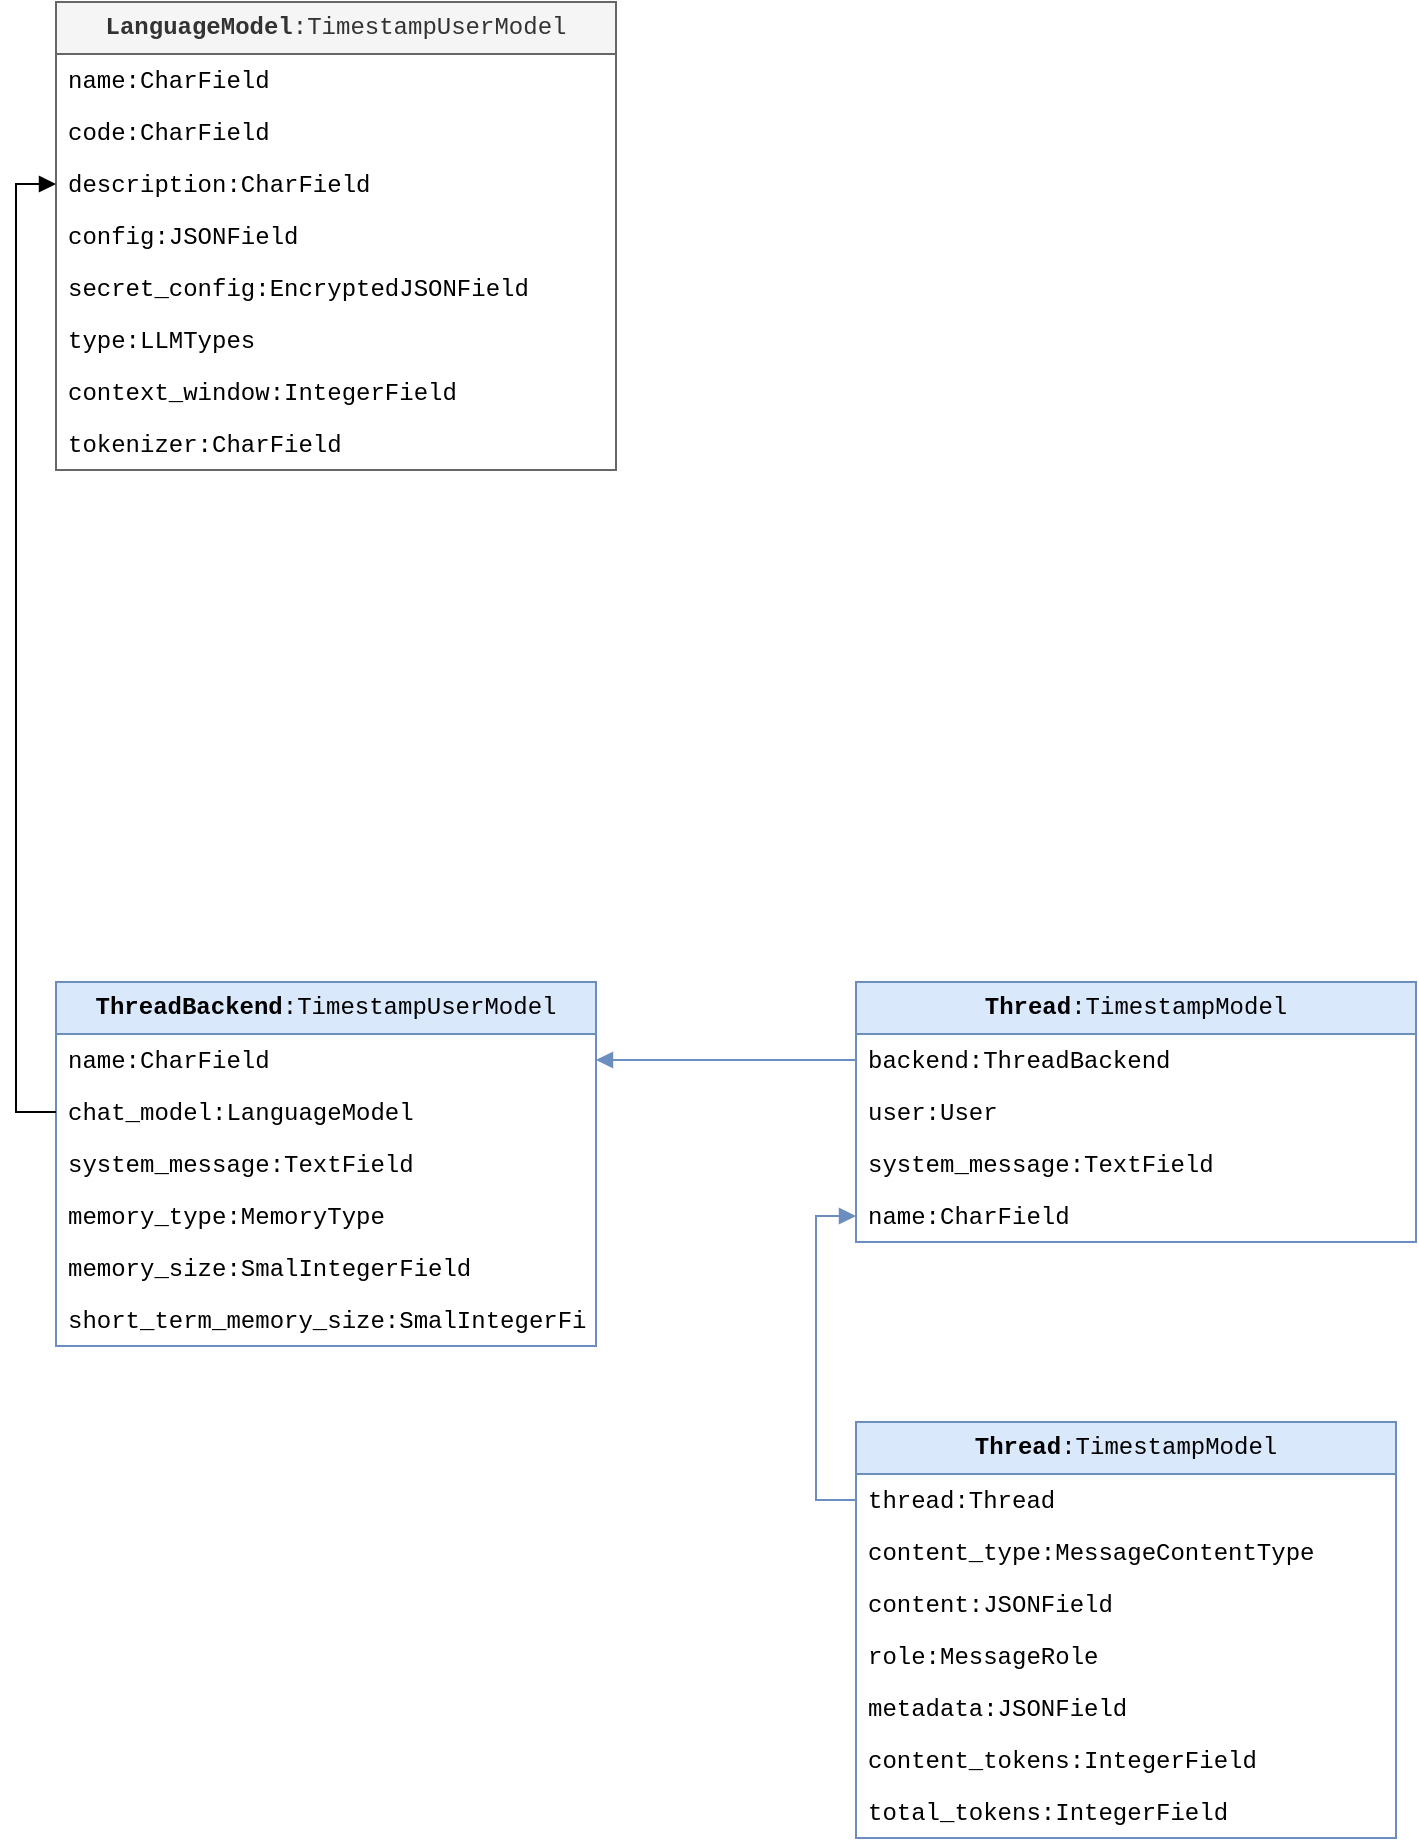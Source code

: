 <mxfile version="25.0.3" pages="2">
  <diagram name="Models Structure" id="N8kx928MpZzKWESpHVMp">
    <mxGraphModel dx="2876" dy="1171" grid="1" gridSize="10" guides="1" tooltips="1" connect="1" arrows="1" fold="1" page="1" pageScale="1" pageWidth="827" pageHeight="1169" math="0" shadow="0">
      <root>
        <mxCell id="0" />
        <mxCell id="1" parent="0" />
        <mxCell id="GPXsFmIeqxhoy0Koj7Uo-5" value="&lt;b&gt;LanguageModel&lt;/b&gt;&lt;span style=&quot;background-color: initial;&quot;&gt;:&lt;/span&gt;&lt;span style=&quot;background-color: initial;&quot;&gt;TimestampUserModel&lt;/span&gt;" style="swimlane;fontStyle=0;childLayout=stackLayout;horizontal=1;startSize=26;fillColor=#f5f5f5;horizontalStack=0;resizeParent=1;resizeParentMax=0;resizeLast=0;collapsible=1;marginBottom=0;whiteSpace=wrap;html=1;fontColor=#333333;strokeColor=#666666;fontFamily=Courier New;" parent="1" vertex="1">
          <mxGeometry x="-760" y="190" width="280" height="234" as="geometry" />
        </mxCell>
        <mxCell id="GPXsFmIeqxhoy0Koj7Uo-6" value="name:CharField" style="text;strokeColor=none;fillColor=none;align=left;verticalAlign=top;spacingLeft=4;spacingRight=4;overflow=hidden;rotatable=0;points=[[0,0.5],[1,0.5]];portConstraint=eastwest;whiteSpace=wrap;html=1;fontFamily=Courier New;" parent="GPXsFmIeqxhoy0Koj7Uo-5" vertex="1">
          <mxGeometry y="26" width="280" height="26" as="geometry" />
        </mxCell>
        <mxCell id="GPXsFmIeqxhoy0Koj7Uo-7" value="code:CharField" style="text;strokeColor=none;fillColor=none;align=left;verticalAlign=top;spacingLeft=4;spacingRight=4;overflow=hidden;rotatable=0;points=[[0,0.5],[1,0.5]];portConstraint=eastwest;whiteSpace=wrap;html=1;fontFamily=Courier New;" parent="GPXsFmIeqxhoy0Koj7Uo-5" vertex="1">
          <mxGeometry y="52" width="280" height="26" as="geometry" />
        </mxCell>
        <mxCell id="GPXsFmIeqxhoy0Koj7Uo-8" value="description:CharField" style="text;strokeColor=none;fillColor=none;align=left;verticalAlign=top;spacingLeft=4;spacingRight=4;overflow=hidden;rotatable=0;points=[[0,0.5],[1,0.5]];portConstraint=eastwest;whiteSpace=wrap;html=1;fontFamily=Courier New;" parent="GPXsFmIeqxhoy0Koj7Uo-5" vertex="1">
          <mxGeometry y="78" width="280" height="26" as="geometry" />
        </mxCell>
        <mxCell id="_80DmPrsLnMzwA6F-M8a-1" value="config:JSONField" style="text;strokeColor=none;fillColor=none;align=left;verticalAlign=top;spacingLeft=4;spacingRight=4;overflow=hidden;rotatable=0;points=[[0,0.5],[1,0.5]];portConstraint=eastwest;whiteSpace=wrap;html=1;fontFamily=Courier New;" vertex="1" parent="GPXsFmIeqxhoy0Koj7Uo-5">
          <mxGeometry y="104" width="280" height="26" as="geometry" />
        </mxCell>
        <mxCell id="_80DmPrsLnMzwA6F-M8a-2" value="secret_config:EncryptedJSONField" style="text;strokeColor=none;fillColor=none;align=left;verticalAlign=top;spacingLeft=4;spacingRight=4;overflow=hidden;rotatable=0;points=[[0,0.5],[1,0.5]];portConstraint=eastwest;whiteSpace=wrap;html=1;fontFamily=Courier New;" vertex="1" parent="GPXsFmIeqxhoy0Koj7Uo-5">
          <mxGeometry y="130" width="280" height="26" as="geometry" />
        </mxCell>
        <mxCell id="_80DmPrsLnMzwA6F-M8a-3" value="type:LLMTypes" style="text;strokeColor=none;fillColor=none;align=left;verticalAlign=top;spacingLeft=4;spacingRight=4;overflow=hidden;rotatable=0;points=[[0,0.5],[1,0.5]];portConstraint=eastwest;whiteSpace=wrap;html=1;fontFamily=Courier New;" vertex="1" parent="GPXsFmIeqxhoy0Koj7Uo-5">
          <mxGeometry y="156" width="280" height="26" as="geometry" />
        </mxCell>
        <mxCell id="_80DmPrsLnMzwA6F-M8a-4" value="context_window:IntegerField" style="text;strokeColor=none;fillColor=none;align=left;verticalAlign=top;spacingLeft=4;spacingRight=4;overflow=hidden;rotatable=0;points=[[0,0.5],[1,0.5]];portConstraint=eastwest;whiteSpace=wrap;html=1;fontFamily=Courier New;" vertex="1" parent="GPXsFmIeqxhoy0Koj7Uo-5">
          <mxGeometry y="182" width="280" height="26" as="geometry" />
        </mxCell>
        <mxCell id="_80DmPrsLnMzwA6F-M8a-5" value="tokenizer:CharField" style="text;strokeColor=none;fillColor=none;align=left;verticalAlign=top;spacingLeft=4;spacingRight=4;overflow=hidden;rotatable=0;points=[[0,0.5],[1,0.5]];portConstraint=eastwest;whiteSpace=wrap;html=1;fontFamily=Courier New;" vertex="1" parent="GPXsFmIeqxhoy0Koj7Uo-5">
          <mxGeometry y="208" width="280" height="26" as="geometry" />
        </mxCell>
        <mxCell id="_80DmPrsLnMzwA6F-M8a-6" value="&lt;b&gt;ThreadBackend&lt;/b&gt;&lt;span style=&quot;background-color: initial;&quot;&gt;:&lt;/span&gt;&lt;span style=&quot;background-color: initial;&quot;&gt;TimestampUserModel&lt;/span&gt;" style="swimlane;fontStyle=0;childLayout=stackLayout;horizontal=1;startSize=26;fillColor=#dae8fc;horizontalStack=0;resizeParent=1;resizeParentMax=0;resizeLast=0;collapsible=1;marginBottom=0;whiteSpace=wrap;html=1;strokeColor=#6c8ebf;fontFamily=Courier New;" vertex="1" parent="1">
          <mxGeometry x="-760" y="680" width="270" height="182" as="geometry" />
        </mxCell>
        <mxCell id="_80DmPrsLnMzwA6F-M8a-7" value="name:CharField" style="text;strokeColor=none;fillColor=none;align=left;verticalAlign=top;spacingLeft=4;spacingRight=4;overflow=hidden;rotatable=0;points=[[0,0.5],[1,0.5]];portConstraint=eastwest;whiteSpace=wrap;html=1;fontFamily=Courier New;" vertex="1" parent="_80DmPrsLnMzwA6F-M8a-6">
          <mxGeometry y="26" width="270" height="26" as="geometry" />
        </mxCell>
        <mxCell id="_80DmPrsLnMzwA6F-M8a-8" value="chat_model:LanguageModel" style="text;strokeColor=none;fillColor=none;align=left;verticalAlign=top;spacingLeft=4;spacingRight=4;overflow=hidden;rotatable=0;points=[[0,0.5],[1,0.5]];portConstraint=eastwest;whiteSpace=wrap;html=1;fontFamily=Courier New;" vertex="1" parent="_80DmPrsLnMzwA6F-M8a-6">
          <mxGeometry y="52" width="270" height="26" as="geometry" />
        </mxCell>
        <mxCell id="_80DmPrsLnMzwA6F-M8a-9" value="system_message:TextField" style="text;strokeColor=none;fillColor=none;align=left;verticalAlign=top;spacingLeft=4;spacingRight=4;overflow=hidden;rotatable=0;points=[[0,0.5],[1,0.5]];portConstraint=eastwest;whiteSpace=wrap;html=1;fontFamily=Courier New;" vertex="1" parent="_80DmPrsLnMzwA6F-M8a-6">
          <mxGeometry y="78" width="270" height="26" as="geometry" />
        </mxCell>
        <mxCell id="_80DmPrsLnMzwA6F-M8a-10" value="memory_type:MemoryType" style="text;strokeColor=none;fillColor=none;align=left;verticalAlign=top;spacingLeft=4;spacingRight=4;overflow=hidden;rotatable=0;points=[[0,0.5],[1,0.5]];portConstraint=eastwest;whiteSpace=wrap;html=1;fontFamily=Courier New;" vertex="1" parent="_80DmPrsLnMzwA6F-M8a-6">
          <mxGeometry y="104" width="270" height="26" as="geometry" />
        </mxCell>
        <mxCell id="_80DmPrsLnMzwA6F-M8a-11" value="memory_size:SmalIntegerField" style="text;strokeColor=none;fillColor=none;align=left;verticalAlign=top;spacingLeft=4;spacingRight=4;overflow=hidden;rotatable=0;points=[[0,0.5],[1,0.5]];portConstraint=eastwest;whiteSpace=wrap;html=1;fontFamily=Courier New;" vertex="1" parent="_80DmPrsLnMzwA6F-M8a-6">
          <mxGeometry y="130" width="270" height="26" as="geometry" />
        </mxCell>
        <mxCell id="_80DmPrsLnMzwA6F-M8a-12" value="short_term_memory_size:SmalIntegerField" style="text;strokeColor=none;fillColor=none;align=left;verticalAlign=top;spacingLeft=4;spacingRight=4;overflow=hidden;rotatable=0;points=[[0,0.5],[1,0.5]];portConstraint=eastwest;whiteSpace=wrap;html=1;fontFamily=Courier New;" vertex="1" parent="_80DmPrsLnMzwA6F-M8a-6">
          <mxGeometry y="156" width="270" height="26" as="geometry" />
        </mxCell>
        <mxCell id="_80DmPrsLnMzwA6F-M8a-15" value="&lt;b&gt;Thread&lt;/b&gt;&lt;span style=&quot;background-color: initial;&quot;&gt;:&lt;/span&gt;&lt;span style=&quot;background-color: initial;&quot;&gt;TimestampModel&lt;/span&gt;" style="swimlane;fontStyle=0;childLayout=stackLayout;horizontal=1;startSize=26;fillColor=#dae8fc;horizontalStack=0;resizeParent=1;resizeParentMax=0;resizeLast=0;collapsible=1;marginBottom=0;whiteSpace=wrap;html=1;strokeColor=#6c8ebf;fontFamily=Courier New;" vertex="1" parent="1">
          <mxGeometry x="-360" y="680" width="280" height="130" as="geometry" />
        </mxCell>
        <mxCell id="_80DmPrsLnMzwA6F-M8a-16" value="backend:ThreadBackend" style="text;strokeColor=none;fillColor=none;align=left;verticalAlign=top;spacingLeft=4;spacingRight=4;overflow=hidden;rotatable=0;points=[[0,0.5],[1,0.5]];portConstraint=eastwest;whiteSpace=wrap;html=1;fontFamily=Courier New;" vertex="1" parent="_80DmPrsLnMzwA6F-M8a-15">
          <mxGeometry y="26" width="280" height="26" as="geometry" />
        </mxCell>
        <mxCell id="_80DmPrsLnMzwA6F-M8a-17" value="user:User" style="text;strokeColor=none;fillColor=none;align=left;verticalAlign=top;spacingLeft=4;spacingRight=4;overflow=hidden;rotatable=0;points=[[0,0.5],[1,0.5]];portConstraint=eastwest;whiteSpace=wrap;html=1;fontFamily=Courier New;" vertex="1" parent="_80DmPrsLnMzwA6F-M8a-15">
          <mxGeometry y="52" width="280" height="26" as="geometry" />
        </mxCell>
        <mxCell id="_80DmPrsLnMzwA6F-M8a-18" value="system_message:TextField" style="text;strokeColor=none;fillColor=none;align=left;verticalAlign=top;spacingLeft=4;spacingRight=4;overflow=hidden;rotatable=0;points=[[0,0.5],[1,0.5]];portConstraint=eastwest;whiteSpace=wrap;html=1;fontFamily=Courier New;" vertex="1" parent="_80DmPrsLnMzwA6F-M8a-15">
          <mxGeometry y="78" width="280" height="26" as="geometry" />
        </mxCell>
        <mxCell id="_80DmPrsLnMzwA6F-M8a-19" value="name:CharField" style="text;strokeColor=none;fillColor=none;align=left;verticalAlign=top;spacingLeft=4;spacingRight=4;overflow=hidden;rotatable=0;points=[[0,0.5],[1,0.5]];portConstraint=eastwest;whiteSpace=wrap;html=1;fontFamily=Courier New;" vertex="1" parent="_80DmPrsLnMzwA6F-M8a-15">
          <mxGeometry y="104" width="280" height="26" as="geometry" />
        </mxCell>
        <mxCell id="_80DmPrsLnMzwA6F-M8a-22" value="&lt;b&gt;Thread&lt;/b&gt;&lt;span style=&quot;background-color: initial;&quot;&gt;:&lt;/span&gt;&lt;span style=&quot;background-color: initial;&quot;&gt;TimestampModel&lt;/span&gt;" style="swimlane;fontStyle=0;childLayout=stackLayout;horizontal=1;startSize=26;fillColor=#dae8fc;horizontalStack=0;resizeParent=1;resizeParentMax=0;resizeLast=0;collapsible=1;marginBottom=0;whiteSpace=wrap;html=1;strokeColor=#6c8ebf;fontFamily=Courier New;" vertex="1" parent="1">
          <mxGeometry x="-360" y="900" width="270" height="208" as="geometry" />
        </mxCell>
        <mxCell id="_80DmPrsLnMzwA6F-M8a-23" value="thread:Thread" style="text;strokeColor=none;fillColor=none;align=left;verticalAlign=top;spacingLeft=4;spacingRight=4;overflow=hidden;rotatable=0;points=[[0,0.5],[1,0.5]];portConstraint=eastwest;whiteSpace=wrap;html=1;fontFamily=Courier New;" vertex="1" parent="_80DmPrsLnMzwA6F-M8a-22">
          <mxGeometry y="26" width="270" height="26" as="geometry" />
        </mxCell>
        <mxCell id="_80DmPrsLnMzwA6F-M8a-24" value="content_type:MessageContentType" style="text;strokeColor=none;fillColor=none;align=left;verticalAlign=top;spacingLeft=4;spacingRight=4;overflow=hidden;rotatable=0;points=[[0,0.5],[1,0.5]];portConstraint=eastwest;whiteSpace=wrap;html=1;fontFamily=Courier New;" vertex="1" parent="_80DmPrsLnMzwA6F-M8a-22">
          <mxGeometry y="52" width="270" height="26" as="geometry" />
        </mxCell>
        <mxCell id="_80DmPrsLnMzwA6F-M8a-25" value="content:JSONField" style="text;strokeColor=none;fillColor=none;align=left;verticalAlign=top;spacingLeft=4;spacingRight=4;overflow=hidden;rotatable=0;points=[[0,0.5],[1,0.5]];portConstraint=eastwest;whiteSpace=wrap;html=1;fontFamily=Courier New;" vertex="1" parent="_80DmPrsLnMzwA6F-M8a-22">
          <mxGeometry y="78" width="270" height="26" as="geometry" />
        </mxCell>
        <mxCell id="_80DmPrsLnMzwA6F-M8a-26" value="role:MessageRole" style="text;strokeColor=none;fillColor=none;align=left;verticalAlign=top;spacingLeft=4;spacingRight=4;overflow=hidden;rotatable=0;points=[[0,0.5],[1,0.5]];portConstraint=eastwest;whiteSpace=wrap;html=1;fontFamily=Courier New;" vertex="1" parent="_80DmPrsLnMzwA6F-M8a-22">
          <mxGeometry y="104" width="270" height="26" as="geometry" />
        </mxCell>
        <mxCell id="_80DmPrsLnMzwA6F-M8a-27" value="metadata:JSONField" style="text;strokeColor=none;fillColor=none;align=left;verticalAlign=top;spacingLeft=4;spacingRight=4;overflow=hidden;rotatable=0;points=[[0,0.5],[1,0.5]];portConstraint=eastwest;whiteSpace=wrap;html=1;fontFamily=Courier New;" vertex="1" parent="_80DmPrsLnMzwA6F-M8a-22">
          <mxGeometry y="130" width="270" height="26" as="geometry" />
        </mxCell>
        <mxCell id="_80DmPrsLnMzwA6F-M8a-28" value="content_tokens:IntegerField" style="text;strokeColor=none;fillColor=none;align=left;verticalAlign=top;spacingLeft=4;spacingRight=4;overflow=hidden;rotatable=0;points=[[0,0.5],[1,0.5]];portConstraint=eastwest;whiteSpace=wrap;html=1;fontFamily=Courier New;" vertex="1" parent="_80DmPrsLnMzwA6F-M8a-22">
          <mxGeometry y="156" width="270" height="26" as="geometry" />
        </mxCell>
        <mxCell id="_80DmPrsLnMzwA6F-M8a-29" value="total_tokens:IntegerField" style="text;strokeColor=none;fillColor=none;align=left;verticalAlign=top;spacingLeft=4;spacingRight=4;overflow=hidden;rotatable=0;points=[[0,0.5],[1,0.5]];portConstraint=eastwest;whiteSpace=wrap;html=1;fontFamily=Courier New;" vertex="1" parent="_80DmPrsLnMzwA6F-M8a-22">
          <mxGeometry y="182" width="270" height="26" as="geometry" />
        </mxCell>
        <mxCell id="_80DmPrsLnMzwA6F-M8a-30" style="edgeStyle=orthogonalEdgeStyle;rounded=0;orthogonalLoop=1;jettySize=auto;html=1;entryX=1;entryY=0.5;entryDx=0;entryDy=0;endArrow=block;endFill=1;fillColor=#dae8fc;strokeColor=#6c8ebf;fontFamily=Courier New;" edge="1" parent="1" source="_80DmPrsLnMzwA6F-M8a-16" target="_80DmPrsLnMzwA6F-M8a-7">
          <mxGeometry relative="1" as="geometry" />
        </mxCell>
        <mxCell id="_80DmPrsLnMzwA6F-M8a-31" style="edgeStyle=orthogonalEdgeStyle;shape=connector;rounded=0;orthogonalLoop=1;jettySize=auto;html=1;entryX=0;entryY=0.5;entryDx=0;entryDy=0;strokeColor=#6c8ebf;align=center;verticalAlign=middle;fontFamily=Courier New;fontSize=11;fontColor=default;labelBackgroundColor=default;endArrow=block;endFill=1;fillColor=#dae8fc;" edge="1" parent="1" source="_80DmPrsLnMzwA6F-M8a-23" target="_80DmPrsLnMzwA6F-M8a-19">
          <mxGeometry relative="1" as="geometry">
            <Array as="points">
              <mxPoint x="-380" y="939" />
              <mxPoint x="-380" y="797" />
            </Array>
          </mxGeometry>
        </mxCell>
        <mxCell id="_80DmPrsLnMzwA6F-M8a-32" style="edgeStyle=orthogonalEdgeStyle;shape=connector;rounded=0;orthogonalLoop=1;jettySize=auto;html=1;entryX=0;entryY=0.5;entryDx=0;entryDy=0;strokeColor=default;align=center;verticalAlign=middle;fontFamily=Courier New;fontSize=11;fontColor=default;labelBackgroundColor=default;endArrow=block;endFill=1;" edge="1" parent="1" source="_80DmPrsLnMzwA6F-M8a-8" target="GPXsFmIeqxhoy0Koj7Uo-8">
          <mxGeometry relative="1" as="geometry">
            <Array as="points">
              <mxPoint x="-780" y="745" />
              <mxPoint x="-780" y="281" />
            </Array>
          </mxGeometry>
        </mxCell>
      </root>
    </mxGraphModel>
  </diagram>
  <diagram id="VVGlCARJ2aRSrgBrA-VV" name="RAG - File Upload">
    <mxGraphModel dx="5662" dy="1586" grid="1" gridSize="10" guides="1" tooltips="1" connect="1" arrows="1" fold="1" page="1" pageScale="1" pageWidth="827" pageHeight="1169" math="0" shadow="0">
      <root>
        <mxCell id="0" />
        <mxCell id="1" parent="0" />
        <mxCell id="bYFbz4QXfJAyghRi-H6n-3" style="edgeStyle=orthogonalEdgeStyle;rounded=0;orthogonalLoop=1;jettySize=auto;html=1;" edge="1" parent="1" source="bYFbz4QXfJAyghRi-H6n-1" target="bYFbz4QXfJAyghRi-H6n-2">
          <mxGeometry relative="1" as="geometry" />
        </mxCell>
        <mxCell id="bYFbz4QXfJAyghRi-H6n-1" value="User &lt;i&gt;u&lt;/i&gt;&amp;nbsp;upload file &lt;i&gt;f&lt;/i&gt;" style="rounded=0;whiteSpace=wrap;html=1;spacing=8;" vertex="1" parent="1">
          <mxGeometry x="-1350" y="10" width="200" height="60" as="geometry" />
        </mxCell>
        <mxCell id="bYFbz4QXfJAyghRi-H6n-6" style="edgeStyle=orthogonalEdgeStyle;rounded=0;orthogonalLoop=1;jettySize=auto;html=1;entryX=0.5;entryY=0;entryDx=0;entryDy=0;" edge="1" parent="1" source="bYFbz4QXfJAyghRi-H6n-2" target="bYFbz4QXfJAyghRi-H6n-5">
          <mxGeometry relative="1" as="geometry" />
        </mxCell>
        <mxCell id="bYFbz4QXfJAyghRi-H6n-2" value="Preprocess &lt;i&gt;f &lt;/i&gt;and hash it" style="rounded=0;whiteSpace=wrap;html=1;spacing=8;" vertex="1" parent="1">
          <mxGeometry x="-1640" y="10" width="200" height="60" as="geometry" />
        </mxCell>
        <mxCell id="bYFbz4QXfJAyghRi-H6n-18" style="edgeStyle=orthogonalEdgeStyle;rounded=0;orthogonalLoop=1;jettySize=auto;html=1;entryX=0.25;entryY=1;entryDx=0;entryDy=0;" edge="1" parent="1" source="bYFbz4QXfJAyghRi-H6n-4" target="bYFbz4QXfJAyghRi-H6n-10">
          <mxGeometry relative="1" as="geometry">
            <Array as="points">
              <mxPoint x="-1400" y="380" />
              <mxPoint x="-1400" y="230" />
              <mxPoint x="-1230" y="230" />
            </Array>
          </mxGeometry>
        </mxCell>
        <mxCell id="bYFbz4QXfJAyghRi-H6n-4" value="Create Document for &lt;i&gt;u&lt;/i&gt;&amp;nbsp;with file &lt;i&gt;f&lt;/i&gt;" style="rounded=0;whiteSpace=wrap;html=1;spacing=8;" vertex="1" parent="1">
          <mxGeometry x="-1640" y="350" width="200" height="60" as="geometry" />
        </mxCell>
        <mxCell id="bYFbz4QXfJAyghRi-H6n-9" style="edgeStyle=orthogonalEdgeStyle;rounded=0;orthogonalLoop=1;jettySize=auto;html=1;entryX=0.5;entryY=0;entryDx=0;entryDy=0;" edge="1" parent="1" source="bYFbz4QXfJAyghRi-H6n-5" target="bYFbz4QXfJAyghRi-H6n-4">
          <mxGeometry relative="1" as="geometry" />
        </mxCell>
        <mxCell id="bYFbz4QXfJAyghRi-H6n-11" style="edgeStyle=orthogonalEdgeStyle;rounded=0;orthogonalLoop=1;jettySize=auto;html=1;" edge="1" parent="1" source="bYFbz4QXfJAyghRi-H6n-5" target="bYFbz4QXfJAyghRi-H6n-10">
          <mxGeometry relative="1" as="geometry" />
        </mxCell>
        <mxCell id="bYFbz4QXfJAyghRi-H6n-5" value="" style="rhombus;whiteSpace=wrap;html=1;fillColor=#f5f5f5;fontColor=#333333;strokeColor=#666666;" vertex="1" parent="1">
          <mxGeometry x="-1570" y="140" width="60" height="60" as="geometry" />
        </mxCell>
        <mxCell id="bYFbz4QXfJAyghRi-H6n-8" value="Document with same hash as &lt;i&gt;f&lt;br&gt;&lt;/i&gt;&amp;nbsp;and related to &lt;i&gt;u not&amp;nbsp;&lt;/i&gt;found" style="text;html=1;align=center;verticalAlign=middle;resizable=0;points=[];autosize=1;strokeColor=#666666;fillColor=#f5f5f5;fontColor=#333333;spacing=8;" vertex="1" parent="1">
          <mxGeometry x="-1640" y="250" width="200" height="50" as="geometry" />
        </mxCell>
        <mxCell id="bYFbz4QXfJAyghRi-H6n-19" style="edgeStyle=orthogonalEdgeStyle;rounded=0;orthogonalLoop=1;jettySize=auto;html=1;entryX=0.5;entryY=0;entryDx=0;entryDy=0;" edge="1" parent="1" source="bYFbz4QXfJAyghRi-H6n-10" target="bYFbz4QXfJAyghRi-H6n-20">
          <mxGeometry relative="1" as="geometry">
            <mxPoint x="-1030" y="260" as="targetPoint" />
          </mxGeometry>
        </mxCell>
        <mxCell id="bYFbz4QXfJAyghRi-H6n-10" value="Check if VectorDocument with same hash as &lt;i&gt;f&lt;/i&gt;&amp;nbsp;exists" style="rounded=0;whiteSpace=wrap;html=1;spacing=8;" vertex="1" parent="1">
          <mxGeometry x="-1280" y="140" width="200" height="60" as="geometry" />
        </mxCell>
        <mxCell id="bYFbz4QXfJAyghRi-H6n-16" value="Document found&amp;nbsp;" style="rounded=0;whiteSpace=wrap;html=1;strokeColor=#666666;fillColor=#f5f5f5;fontColor=#333333;spacing=8;" vertex="1" parent="1">
          <mxGeometry x="-1460" y="155" width="130" height="30" as="geometry" />
        </mxCell>
        <mxCell id="bYFbz4QXfJAyghRi-H6n-23" style="edgeStyle=orthogonalEdgeStyle;rounded=0;orthogonalLoop=1;jettySize=auto;html=1;entryX=0.5;entryY=0;entryDx=0;entryDy=0;" edge="1" parent="1" source="bYFbz4QXfJAyghRi-H6n-20" target="bYFbz4QXfJAyghRi-H6n-22">
          <mxGeometry relative="1" as="geometry" />
        </mxCell>
        <mxCell id="bYFbz4QXfJAyghRi-H6n-26" style="edgeStyle=orthogonalEdgeStyle;rounded=0;orthogonalLoop=1;jettySize=auto;html=1;entryX=0;entryY=0.5;entryDx=0;entryDy=0;fontFamily=Helvetica;fontSize=12;fontColor=default;" edge="1" parent="1" source="bYFbz4QXfJAyghRi-H6n-20" target="bYFbz4QXfJAyghRi-H6n-25">
          <mxGeometry relative="1" as="geometry" />
        </mxCell>
        <mxCell id="bYFbz4QXfJAyghRi-H6n-20" value="" style="rhombus;whiteSpace=wrap;html=1;fillColor=#f5f5f5;fontColor=#333333;strokeColor=#666666;" vertex="1" parent="1">
          <mxGeometry x="-1210" y="280" width="60" height="60" as="geometry" />
        </mxCell>
        <mxCell id="bYFbz4QXfJAyghRi-H6n-22" value="Update M2M of VectorDocument of &lt;i&gt;f&lt;/i&gt;&amp;nbsp;with the Document of &lt;i&gt;f &lt;/i&gt;related to &lt;i&gt;u&lt;/i&gt;&amp;nbsp;" style="rounded=0;whiteSpace=wrap;html=1;spacing=8;" vertex="1" parent="1">
          <mxGeometry x="-1280" y="450" width="200" height="60" as="geometry" />
        </mxCell>
        <mxCell id="bYFbz4QXfJAyghRi-H6n-24" value="Exists" style="rounded=0;whiteSpace=wrap;html=1;strokeColor=#666666;fillColor=#f5f5f5;fontColor=#333333;" vertex="1" parent="1">
          <mxGeometry x="-1220" y="370" width="80" height="30" as="geometry" />
        </mxCell>
        <mxCell id="bYFbz4QXfJAyghRi-H6n-25" value="Create VectorDocument of f" style="rounded=0;whiteSpace=wrap;html=1;spacing=8;" vertex="1" parent="1">
          <mxGeometry x="-1040" y="280" width="200" height="60" as="geometry" />
        </mxCell>
        <mxCell id="bYFbz4QXfJAyghRi-H6n-27" style="edgeStyle=orthogonalEdgeStyle;rounded=0;orthogonalLoop=1;jettySize=auto;html=1;entryX=1;entryY=0.617;entryDx=0;entryDy=0;entryPerimeter=0;fontFamily=Helvetica;fontSize=12;fontColor=default;" edge="1" parent="1" source="bYFbz4QXfJAyghRi-H6n-25" target="bYFbz4QXfJAyghRi-H6n-22">
          <mxGeometry relative="1" as="geometry">
            <Array as="points">
              <mxPoint x="-1020" y="487" />
            </Array>
          </mxGeometry>
        </mxCell>
      </root>
    </mxGraphModel>
  </diagram>
</mxfile>
